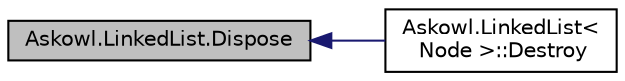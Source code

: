 digraph "Askowl.LinkedList.Dispose"
{
 // INTERACTIVE_SVG=YES
  bgcolor="transparent";
  edge [fontname="Helvetica",fontsize="10",labelfontname="Helvetica",labelfontsize="10"];
  node [fontname="Helvetica",fontsize="10",shape=record];
  rankdir="LR";
  Node7 [label="Askowl.LinkedList.Dispose",height=0.2,width=0.4,color="black", fillcolor="grey75", style="filled", fontcolor="black"];
  Node7 -> Node8 [dir="back",color="midnightblue",fontsize="10",style="solid",fontname="Helvetica"];
  Node8 [label="Askowl.LinkedList\<\l Node \>::Destroy",height=0.2,width=0.4,color="black",URL="$class_askowl_1_1_linked_list.html#a5fe62a631ccf69acb6fe2d7980f9c9b9",tooltip="For the rare times we need to clear a linked list "];
}
